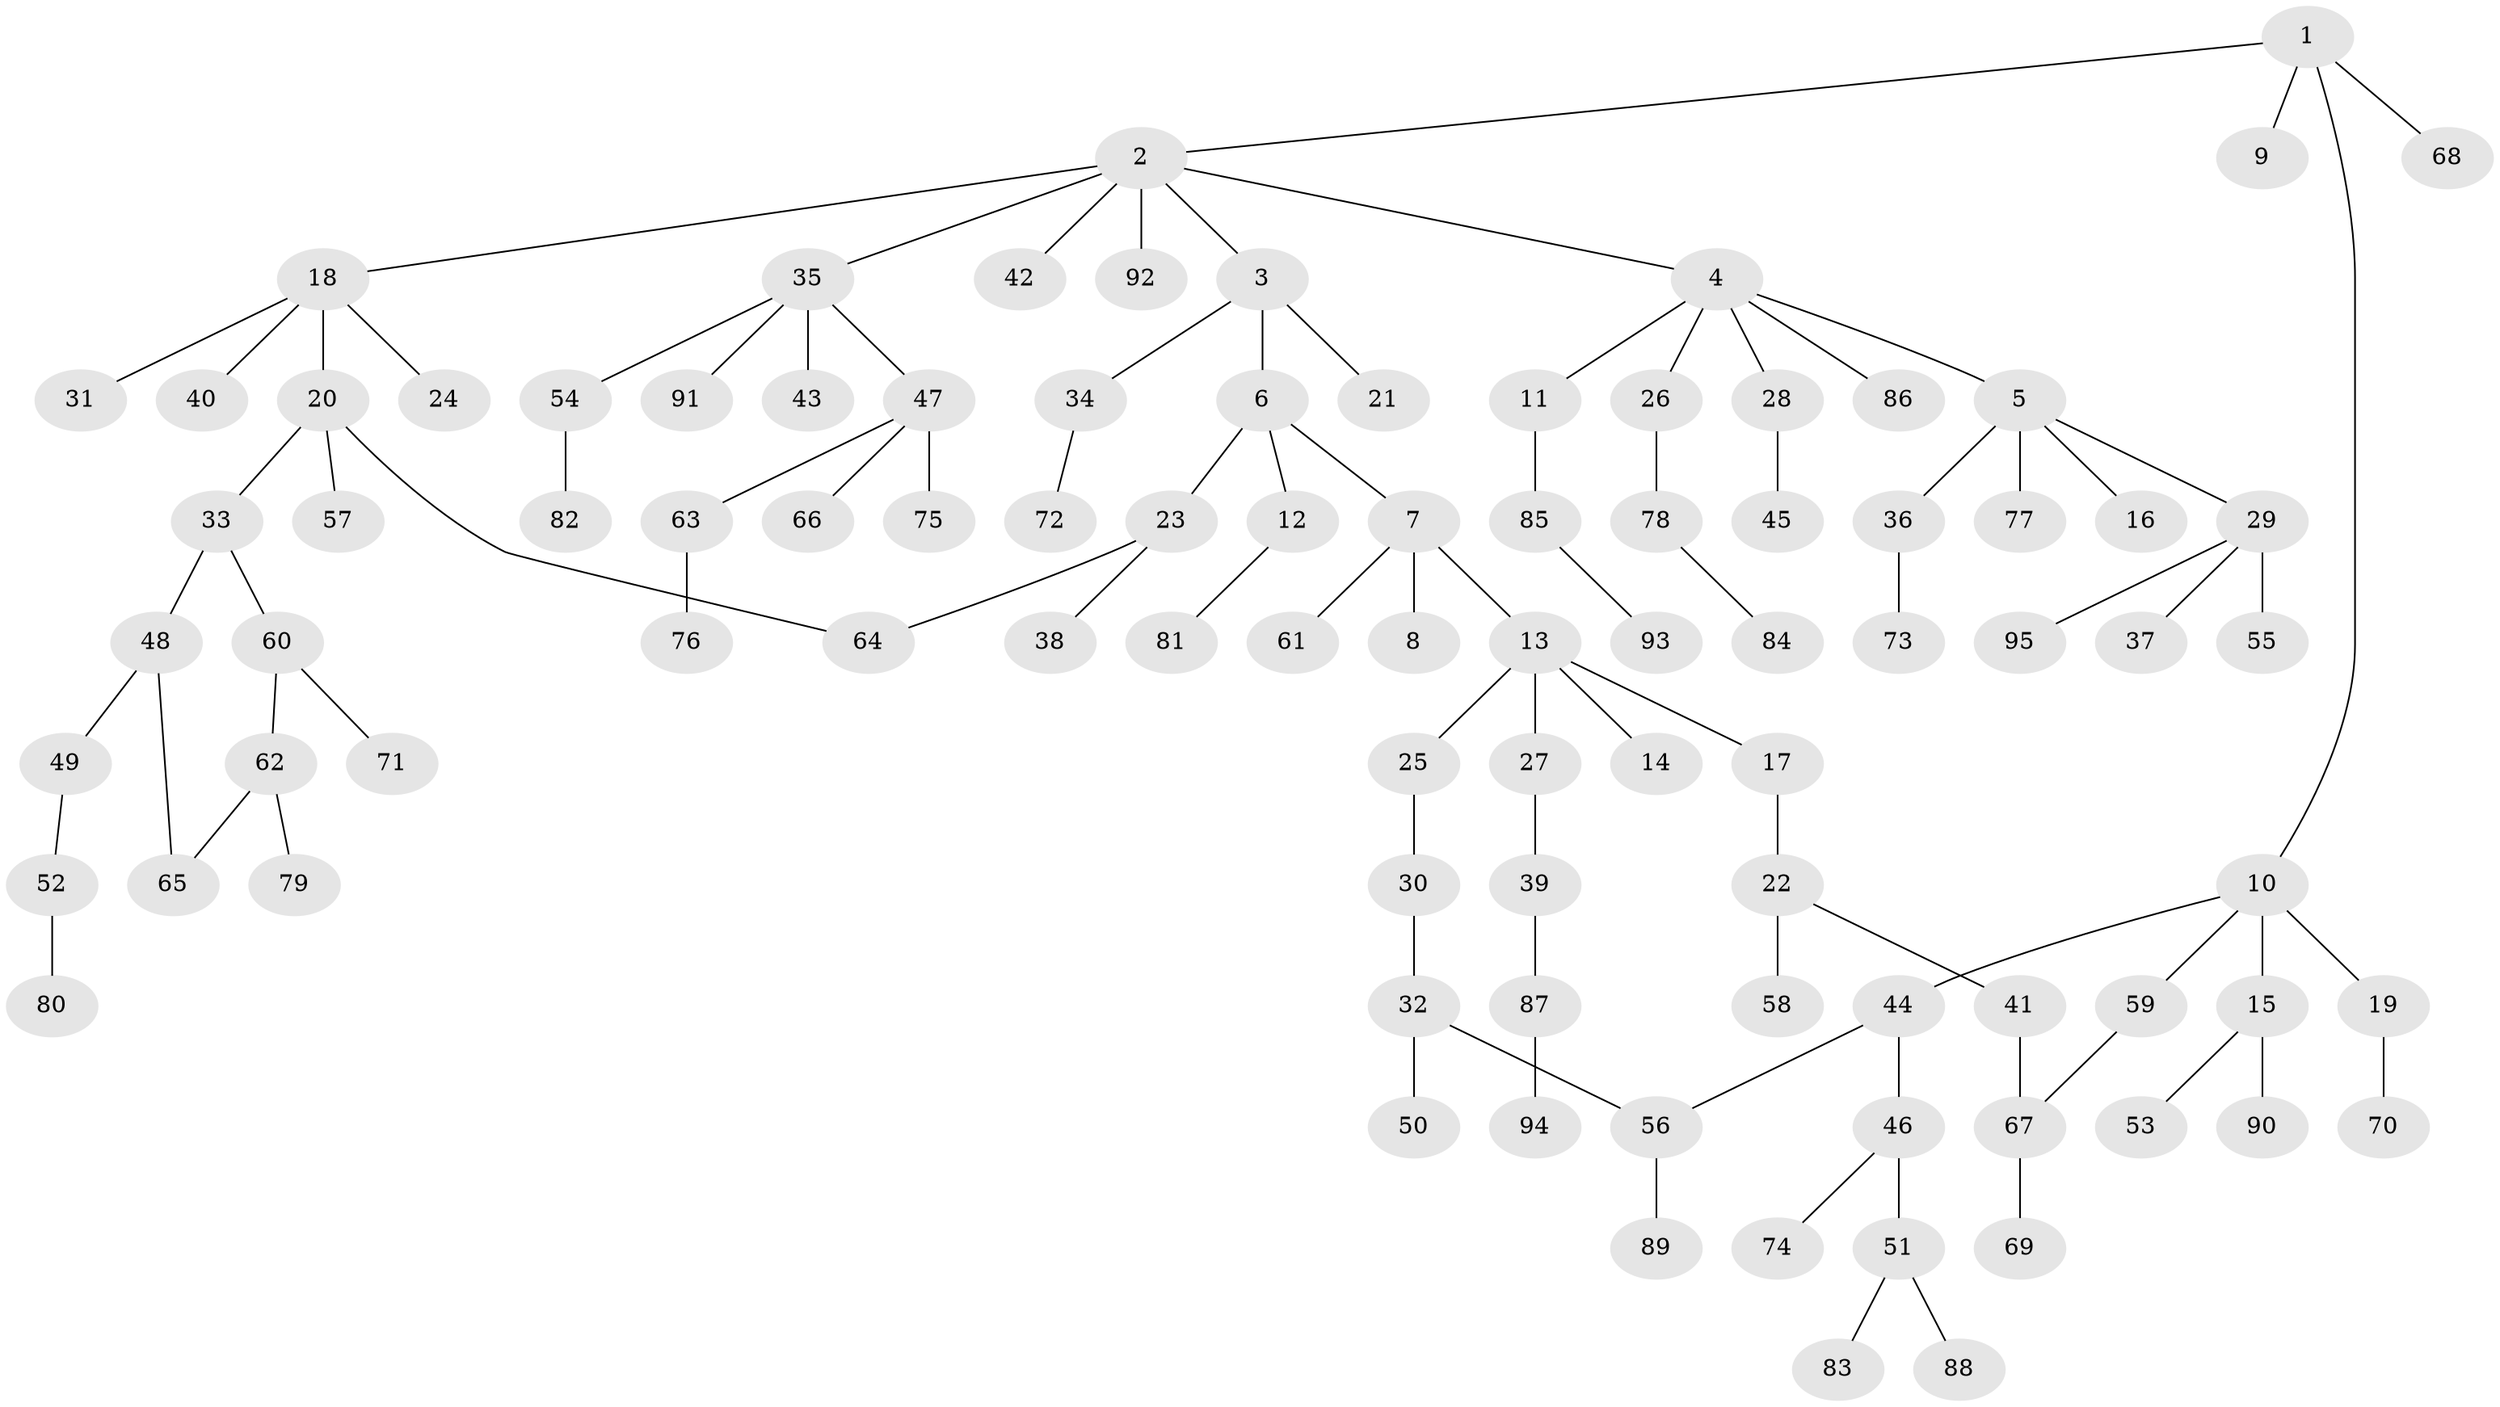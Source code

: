 // Generated by graph-tools (version 1.1) at 2025/01/03/09/25 03:01:02]
// undirected, 95 vertices, 98 edges
graph export_dot {
graph [start="1"]
  node [color=gray90,style=filled];
  1;
  2;
  3;
  4;
  5;
  6;
  7;
  8;
  9;
  10;
  11;
  12;
  13;
  14;
  15;
  16;
  17;
  18;
  19;
  20;
  21;
  22;
  23;
  24;
  25;
  26;
  27;
  28;
  29;
  30;
  31;
  32;
  33;
  34;
  35;
  36;
  37;
  38;
  39;
  40;
  41;
  42;
  43;
  44;
  45;
  46;
  47;
  48;
  49;
  50;
  51;
  52;
  53;
  54;
  55;
  56;
  57;
  58;
  59;
  60;
  61;
  62;
  63;
  64;
  65;
  66;
  67;
  68;
  69;
  70;
  71;
  72;
  73;
  74;
  75;
  76;
  77;
  78;
  79;
  80;
  81;
  82;
  83;
  84;
  85;
  86;
  87;
  88;
  89;
  90;
  91;
  92;
  93;
  94;
  95;
  1 -- 2;
  1 -- 9;
  1 -- 10;
  1 -- 68;
  2 -- 3;
  2 -- 4;
  2 -- 18;
  2 -- 35;
  2 -- 42;
  2 -- 92;
  3 -- 6;
  3 -- 21;
  3 -- 34;
  4 -- 5;
  4 -- 11;
  4 -- 26;
  4 -- 28;
  4 -- 86;
  5 -- 16;
  5 -- 29;
  5 -- 36;
  5 -- 77;
  6 -- 7;
  6 -- 12;
  6 -- 23;
  7 -- 8;
  7 -- 13;
  7 -- 61;
  10 -- 15;
  10 -- 19;
  10 -- 44;
  10 -- 59;
  11 -- 85;
  12 -- 81;
  13 -- 14;
  13 -- 17;
  13 -- 25;
  13 -- 27;
  15 -- 53;
  15 -- 90;
  17 -- 22;
  18 -- 20;
  18 -- 24;
  18 -- 31;
  18 -- 40;
  19 -- 70;
  20 -- 33;
  20 -- 57;
  20 -- 64;
  22 -- 41;
  22 -- 58;
  23 -- 38;
  23 -- 64;
  25 -- 30;
  26 -- 78;
  27 -- 39;
  28 -- 45;
  29 -- 37;
  29 -- 55;
  29 -- 95;
  30 -- 32;
  32 -- 50;
  32 -- 56;
  33 -- 48;
  33 -- 60;
  34 -- 72;
  35 -- 43;
  35 -- 47;
  35 -- 54;
  35 -- 91;
  36 -- 73;
  39 -- 87;
  41 -- 67;
  44 -- 46;
  44 -- 56;
  46 -- 51;
  46 -- 74;
  47 -- 63;
  47 -- 66;
  47 -- 75;
  48 -- 49;
  48 -- 65;
  49 -- 52;
  51 -- 83;
  51 -- 88;
  52 -- 80;
  54 -- 82;
  56 -- 89;
  59 -- 67;
  60 -- 62;
  60 -- 71;
  62 -- 79;
  62 -- 65;
  63 -- 76;
  67 -- 69;
  78 -- 84;
  85 -- 93;
  87 -- 94;
}
